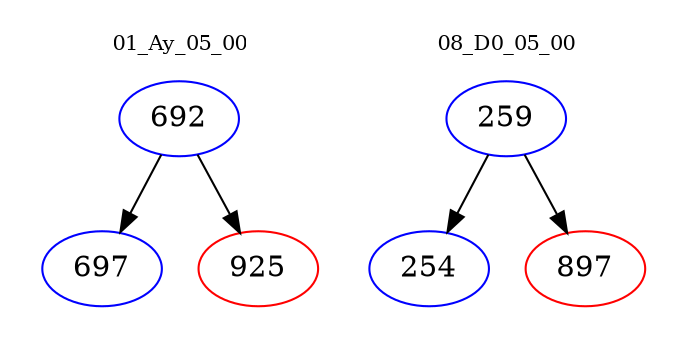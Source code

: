 digraph{
subgraph cluster_0 {
color = white
label = "01_Ay_05_00";
fontsize=10;
T0_692 [label="692", color="blue"]
T0_692 -> T0_697 [color="black"]
T0_697 [label="697", color="blue"]
T0_692 -> T0_925 [color="black"]
T0_925 [label="925", color="red"]
}
subgraph cluster_1 {
color = white
label = "08_D0_05_00";
fontsize=10;
T1_259 [label="259", color="blue"]
T1_259 -> T1_254 [color="black"]
T1_254 [label="254", color="blue"]
T1_259 -> T1_897 [color="black"]
T1_897 [label="897", color="red"]
}
}
